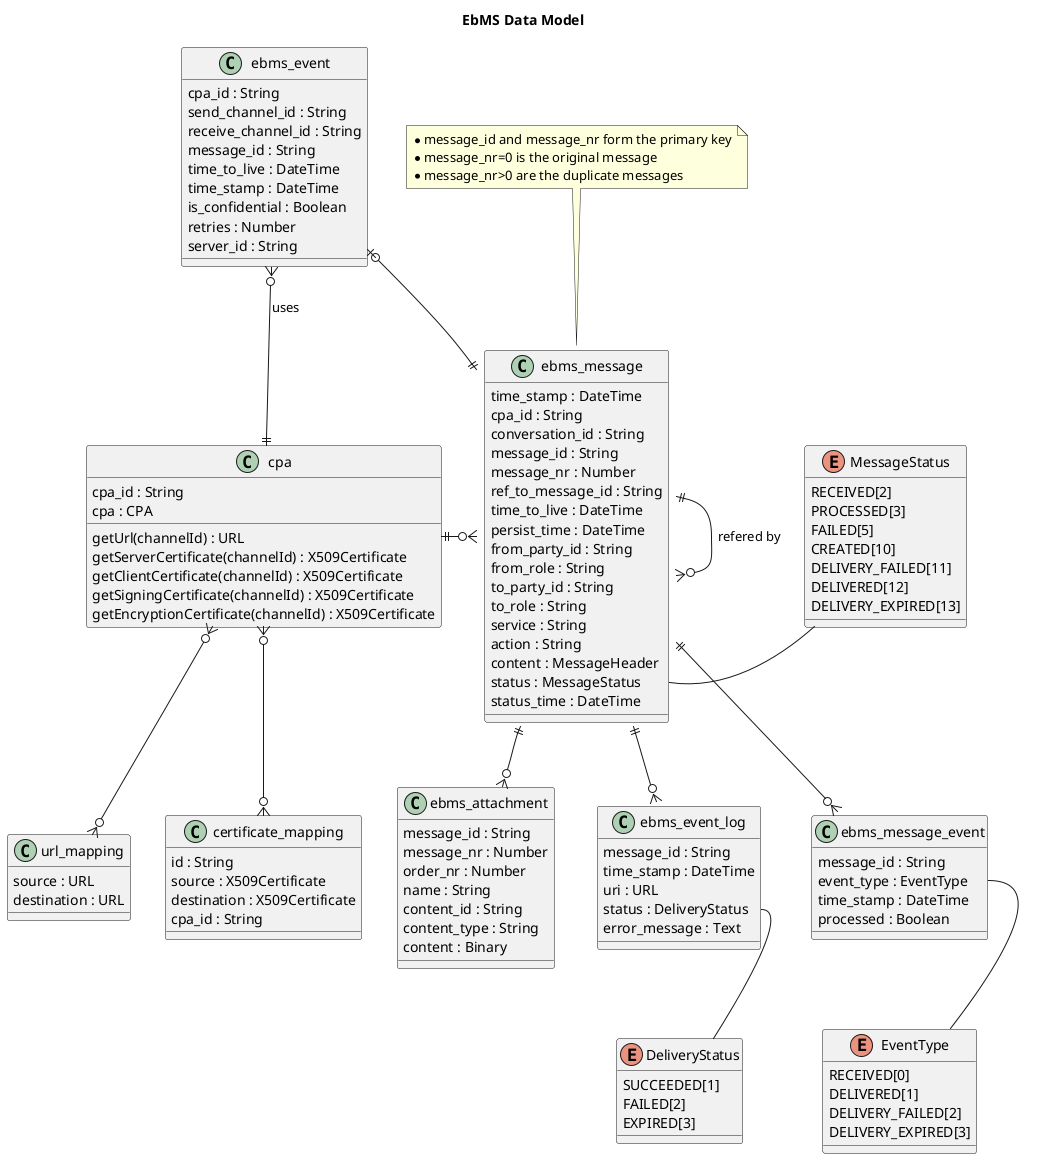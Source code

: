 @startuml
title EbMS Data Model

cpa ||-o{ ebms_message
cpa }o--o{ url_mapping
cpa }o--o{ certificate_mapping
ebms_message ||--o{ ebms_attachment
ebms_message ||--o{ ebms_message : refered by
' ebms_message::message_id ||-o{ ebms_message::ref_to_message_id : refered by
ebms_event }o--|| cpa : uses
ebms_event |o--|| ebms_message
ebms_message::status - MessageStatus
ebms_message ||--o{ ebms_event_log
ebms_event_log::status -- DeliveryStatus
ebms_message ||--o{ ebms_message_event
ebms_message_event::event_type -- EventType

class cpa {
	cpa_id : String
	cpa : CPA
  getUrl(channelId) : URL
  getServerCertificate(channelId) : X509Certificate
  getClientCertificate(channelId) : X509Certificate
  getSigningCertificate(channelId) : X509Certificate
  getEncryptionCertificate(channelId) : X509Certificate
}

class url_mapping {
	source : URL
	destination : URL
}

class certificate_mapping {
	id : String
	source : X509Certificate
	destination : X509Certificate
	cpa_id : String
}

class ebms_message {
  time_stamp : DateTime
	cpa_id : String
	conversation_id : String
	message_id : String
	message_nr : Number
	ref_to_message_id : String
	time_to_live : DateTime
	persist_time : DateTime
	from_party_id : String
	from_role : String
	to_party_id : String
	to_role : String
	service : String
	action : String
	content : MessageHeader
	status : MessageStatus
	status_time : DateTime
}

class ebms_attachment {
	message_id : String
	message_nr : Number
	order_nr : Number
	name : String
	content_id : String
	content_type : String
	content : Binary
}

class ebms_event {
	cpa_id : String
	send_channel_id : String
	receive_channel_id : String
	message_id : String
	time_to_live : DateTime
	time_stamp : DateTime
	is_confidential : Boolean
	retries : Number
	server_id : String
}

class ebms_event_log {
	message_id : String
	time_stamp : DateTime
	uri : URL
	status : DeliveryStatus
	error_message : Text
}

class ebms_message_event {
	message_id : String
	event_type : EventType
	time_stamp : DateTime
	processed : Boolean
}

enum MessageStatus {
	RECEIVED[2]
	PROCESSED[3]
	FAILED[5]
	CREATED[10]
	DELIVERY_FAILED[11]
	DELIVERED[12]
	DELIVERY_EXPIRED[13]
}

enum DeliveryStatus {
  SUCCEEDED[1]
  FAILED[2]
  EXPIRED[3]
}

enum EventType {
  RECEIVED[0]
  DELIVERED[1]
  DELIVERY_FAILED[2]
  DELIVERY_EXPIRED[3]
}

note top of ebms_message
  * message_id and message_nr form the primary key
  * message_nr=0 is the original message
  * message_nr>0 are the duplicate messages
end note 

@enduml
